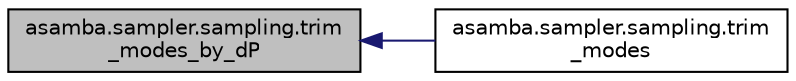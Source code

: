 digraph "asamba.sampler.sampling.trim_modes_by_dP"
{
  edge [fontname="Helvetica",fontsize="10",labelfontname="Helvetica",labelfontsize="10"];
  node [fontname="Helvetica",fontsize="10",shape=record];
  rankdir="LR";
  Node72 [label="asamba.sampler.sampling.trim\l_modes_by_dP",height=0.2,width=0.4,color="black", fillcolor="grey75", style="filled", fontcolor="black"];
  Node72 -> Node73 [dir="back",color="midnightblue",fontsize="10",style="solid",fontname="Helvetica"];
  Node73 [label="asamba.sampler.sampling.trim\l_modes",height=0.2,width=0.4,color="black", fillcolor="white", style="filled",URL="$classasamba_1_1sampler_1_1sampling.html#ad67c8918488194428f7733918a55a4a0"];
}
